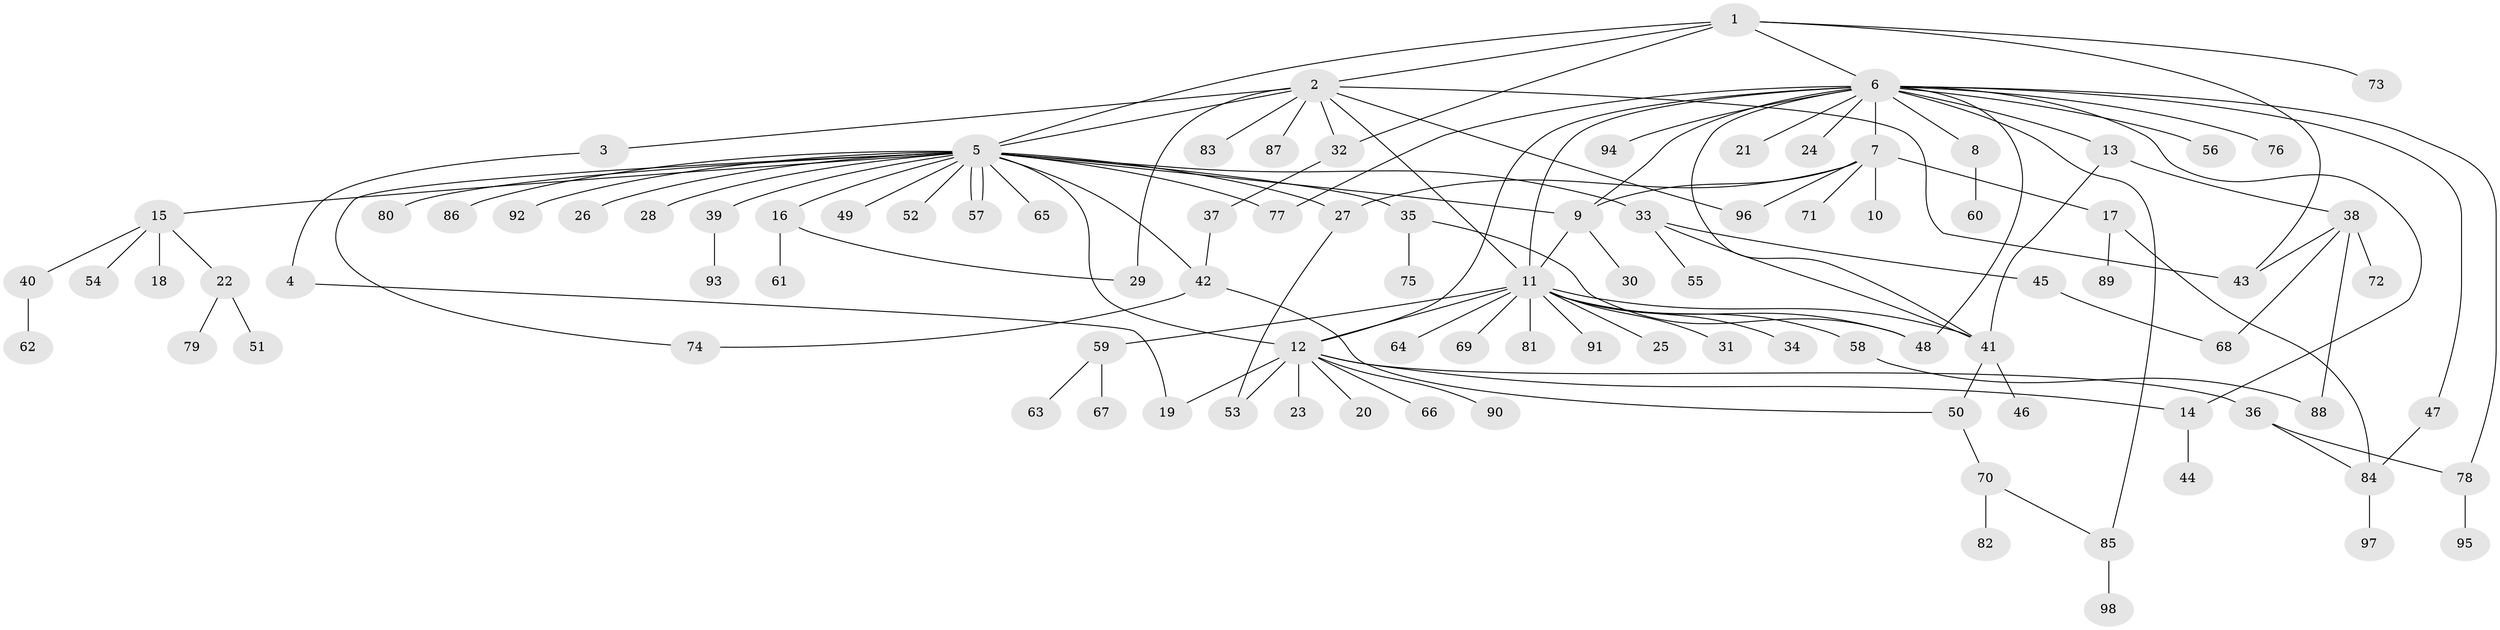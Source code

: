 // Generated by graph-tools (version 1.1) at 2025/48/03/09/25 04:48:15]
// undirected, 98 vertices, 129 edges
graph export_dot {
graph [start="1"]
  node [color=gray90,style=filled];
  1;
  2;
  3;
  4;
  5;
  6;
  7;
  8;
  9;
  10;
  11;
  12;
  13;
  14;
  15;
  16;
  17;
  18;
  19;
  20;
  21;
  22;
  23;
  24;
  25;
  26;
  27;
  28;
  29;
  30;
  31;
  32;
  33;
  34;
  35;
  36;
  37;
  38;
  39;
  40;
  41;
  42;
  43;
  44;
  45;
  46;
  47;
  48;
  49;
  50;
  51;
  52;
  53;
  54;
  55;
  56;
  57;
  58;
  59;
  60;
  61;
  62;
  63;
  64;
  65;
  66;
  67;
  68;
  69;
  70;
  71;
  72;
  73;
  74;
  75;
  76;
  77;
  78;
  79;
  80;
  81;
  82;
  83;
  84;
  85;
  86;
  87;
  88;
  89;
  90;
  91;
  92;
  93;
  94;
  95;
  96;
  97;
  98;
  1 -- 2;
  1 -- 5;
  1 -- 6;
  1 -- 32;
  1 -- 43;
  1 -- 73;
  2 -- 3;
  2 -- 5;
  2 -- 11;
  2 -- 29;
  2 -- 32;
  2 -- 43;
  2 -- 83;
  2 -- 87;
  2 -- 96;
  3 -- 4;
  4 -- 19;
  5 -- 9;
  5 -- 12;
  5 -- 15;
  5 -- 16;
  5 -- 26;
  5 -- 27;
  5 -- 28;
  5 -- 33;
  5 -- 35;
  5 -- 39;
  5 -- 42;
  5 -- 49;
  5 -- 52;
  5 -- 57;
  5 -- 57;
  5 -- 65;
  5 -- 74;
  5 -- 77;
  5 -- 80;
  5 -- 86;
  5 -- 92;
  6 -- 7;
  6 -- 8;
  6 -- 9;
  6 -- 11;
  6 -- 12;
  6 -- 13;
  6 -- 14;
  6 -- 21;
  6 -- 24;
  6 -- 41;
  6 -- 47;
  6 -- 48;
  6 -- 56;
  6 -- 76;
  6 -- 77;
  6 -- 78;
  6 -- 85;
  6 -- 94;
  7 -- 9;
  7 -- 10;
  7 -- 17;
  7 -- 27;
  7 -- 71;
  7 -- 96;
  8 -- 60;
  9 -- 11;
  9 -- 30;
  11 -- 12;
  11 -- 25;
  11 -- 31;
  11 -- 34;
  11 -- 41;
  11 -- 48;
  11 -- 58;
  11 -- 59;
  11 -- 64;
  11 -- 69;
  11 -- 81;
  11 -- 91;
  12 -- 14;
  12 -- 19;
  12 -- 20;
  12 -- 23;
  12 -- 36;
  12 -- 53;
  12 -- 66;
  12 -- 90;
  13 -- 38;
  13 -- 41;
  14 -- 44;
  15 -- 18;
  15 -- 22;
  15 -- 40;
  15 -- 54;
  16 -- 29;
  16 -- 61;
  17 -- 84;
  17 -- 89;
  22 -- 51;
  22 -- 79;
  27 -- 53;
  32 -- 37;
  33 -- 41;
  33 -- 45;
  33 -- 55;
  35 -- 48;
  35 -- 75;
  36 -- 78;
  36 -- 84;
  37 -- 42;
  38 -- 43;
  38 -- 68;
  38 -- 72;
  38 -- 88;
  39 -- 93;
  40 -- 62;
  41 -- 46;
  41 -- 50;
  42 -- 50;
  42 -- 74;
  45 -- 68;
  47 -- 84;
  50 -- 70;
  58 -- 88;
  59 -- 63;
  59 -- 67;
  70 -- 82;
  70 -- 85;
  78 -- 95;
  84 -- 97;
  85 -- 98;
}
